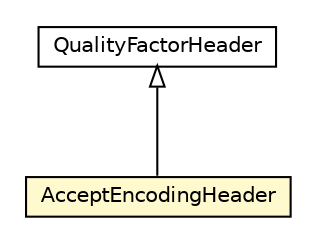 #!/usr/local/bin/dot
#
# Class diagram 
# Generated by UMLGraph version R5_6-24-gf6e263 (http://www.umlgraph.org/)
#

digraph G {
	edge [fontname="Helvetica",fontsize=10,labelfontname="Helvetica",labelfontsize=10];
	node [fontname="Helvetica",fontsize=10,shape=plaintext];
	nodesep=0.25;
	ranksep=0.5;
	// io.reinert.requestor.core.header.QualityFactorHeader
	c11376 [label=<<table title="io.reinert.requestor.core.header.QualityFactorHeader" border="0" cellborder="1" cellspacing="0" cellpadding="2" port="p" href="./QualityFactorHeader.html">
		<tr><td><table border="0" cellspacing="0" cellpadding="1">
<tr><td align="center" balign="center"> QualityFactorHeader </td></tr>
		</table></td></tr>
		</table>>, URL="./QualityFactorHeader.html", fontname="Helvetica", fontcolor="black", fontsize=10.0];
	// io.reinert.requestor.core.header.AcceptEncodingHeader
	c11400 [label=<<table title="io.reinert.requestor.core.header.AcceptEncodingHeader" border="0" cellborder="1" cellspacing="0" cellpadding="2" port="p" bgcolor="lemonChiffon" href="./AcceptEncodingHeader.html">
		<tr><td><table border="0" cellspacing="0" cellpadding="1">
<tr><td align="center" balign="center"> AcceptEncodingHeader </td></tr>
		</table></td></tr>
		</table>>, URL="./AcceptEncodingHeader.html", fontname="Helvetica", fontcolor="black", fontsize=10.0];
	//io.reinert.requestor.core.header.AcceptEncodingHeader extends io.reinert.requestor.core.header.QualityFactorHeader
	c11376:p -> c11400:p [dir=back,arrowtail=empty];
}

